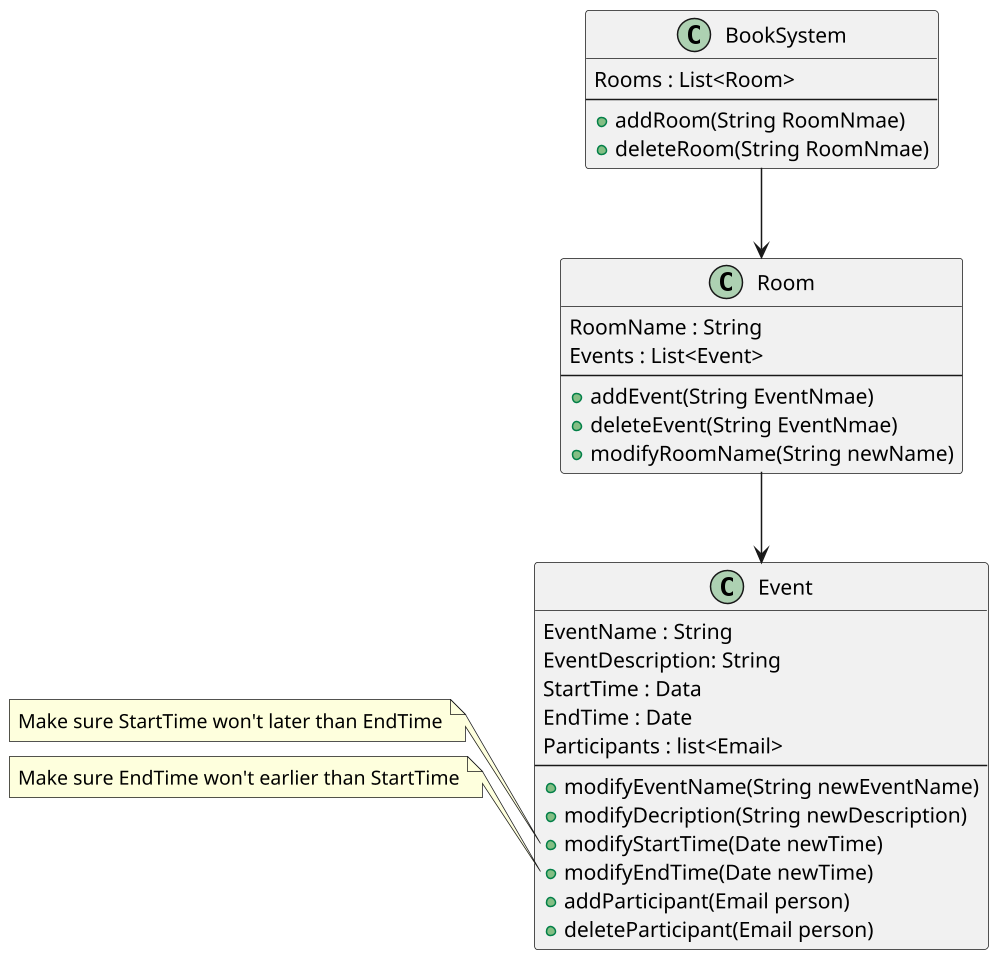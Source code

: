 @startuml Reservation System
scale 1.5
Class Event {
    EventName : String
    EventDescription: String
    StartTime : Data
    EndTime : Date
    Participants : list<Email>
    --
    + modifyEventName(String newEventName)
    + modifyDecription(String newDescription)
    + modifyStartTime(Date newTime)
    + modifyEndTime(Date newTime)
    + addParticipant(Email person)
    + deleteParticipant(Email person)
}
Class Room {
    RoomName : String
    Events : List<Event>
    --
    + addEvent(String EventNmae)
    + deleteEvent(String EventNmae)
    + modifyRoomName(String newName)
}
class BookSystem {
    Rooms : List<Room>
    --
    + addRoom(String RoomNmae)
    + deleteRoom(String RoomNmae)
}
note left of Event::"modifyStartTime(Date newTime)"
 Make sure StartTime won't later than EndTime
end note

note left of Event::"modifyEndTime(Date newTime)"
 Make sure EndTime won't earlier than StartTime
end note

BookSystem --> Room
Room --> Event
@enduml